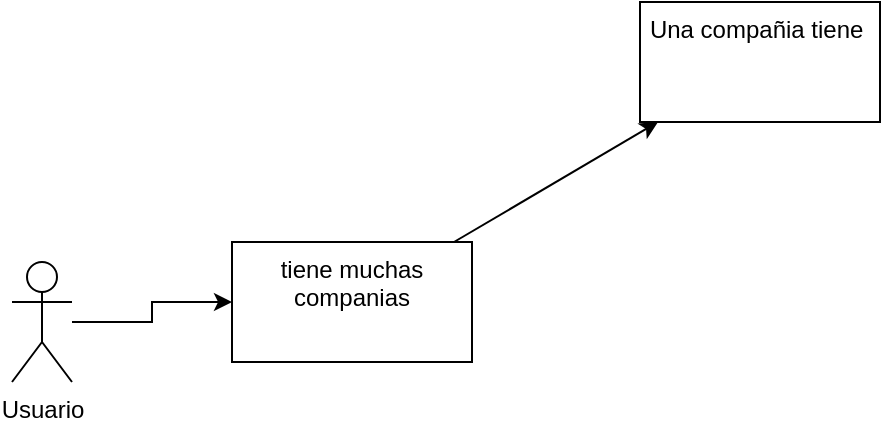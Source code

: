 <mxfile>
    <diagram id="Vteczs4UD_RfQfvahxRF" name="Página-1">
        <mxGraphModel dx="952" dy="455" grid="1" gridSize="10" guides="1" tooltips="1" connect="1" arrows="1" fold="1" page="1" pageScale="1" pageWidth="827" pageHeight="1169" math="0" shadow="0">
            <root>
                <mxCell id="0"/>
                <mxCell id="1" parent="0"/>
                <mxCell id="5" value="" style="edgeStyle=orthogonalEdgeStyle;rounded=0;orthogonalLoop=1;jettySize=auto;html=1;" parent="1" source="2" target="4" edge="1">
                    <mxGeometry relative="1" as="geometry"/>
                </mxCell>
                <mxCell id="2" value="Usuario" style="shape=umlActor;verticalLabelPosition=bottom;verticalAlign=top;html=1;outlineConnect=0;" parent="1" vertex="1">
                    <mxGeometry x="40" y="250" width="30" height="60" as="geometry"/>
                </mxCell>
                <mxCell id="7" value="" style="edgeStyle=none;html=1;" parent="1" source="4" target="6" edge="1">
                    <mxGeometry relative="1" as="geometry"/>
                </mxCell>
                <mxCell id="4" value="tiene muchas&lt;br&gt;companias" style="whiteSpace=wrap;html=1;verticalAlign=top;" parent="1" vertex="1">
                    <mxGeometry x="150" y="240" width="120" height="60" as="geometry"/>
                </mxCell>
                <mxCell id="6" value="Una compañia tiene&amp;nbsp;" style="whiteSpace=wrap;html=1;verticalAlign=top;" parent="1" vertex="1">
                    <mxGeometry x="354" y="120" width="120" height="60" as="geometry"/>
                </mxCell>
            </root>
        </mxGraphModel>
    </diagram>
</mxfile>
